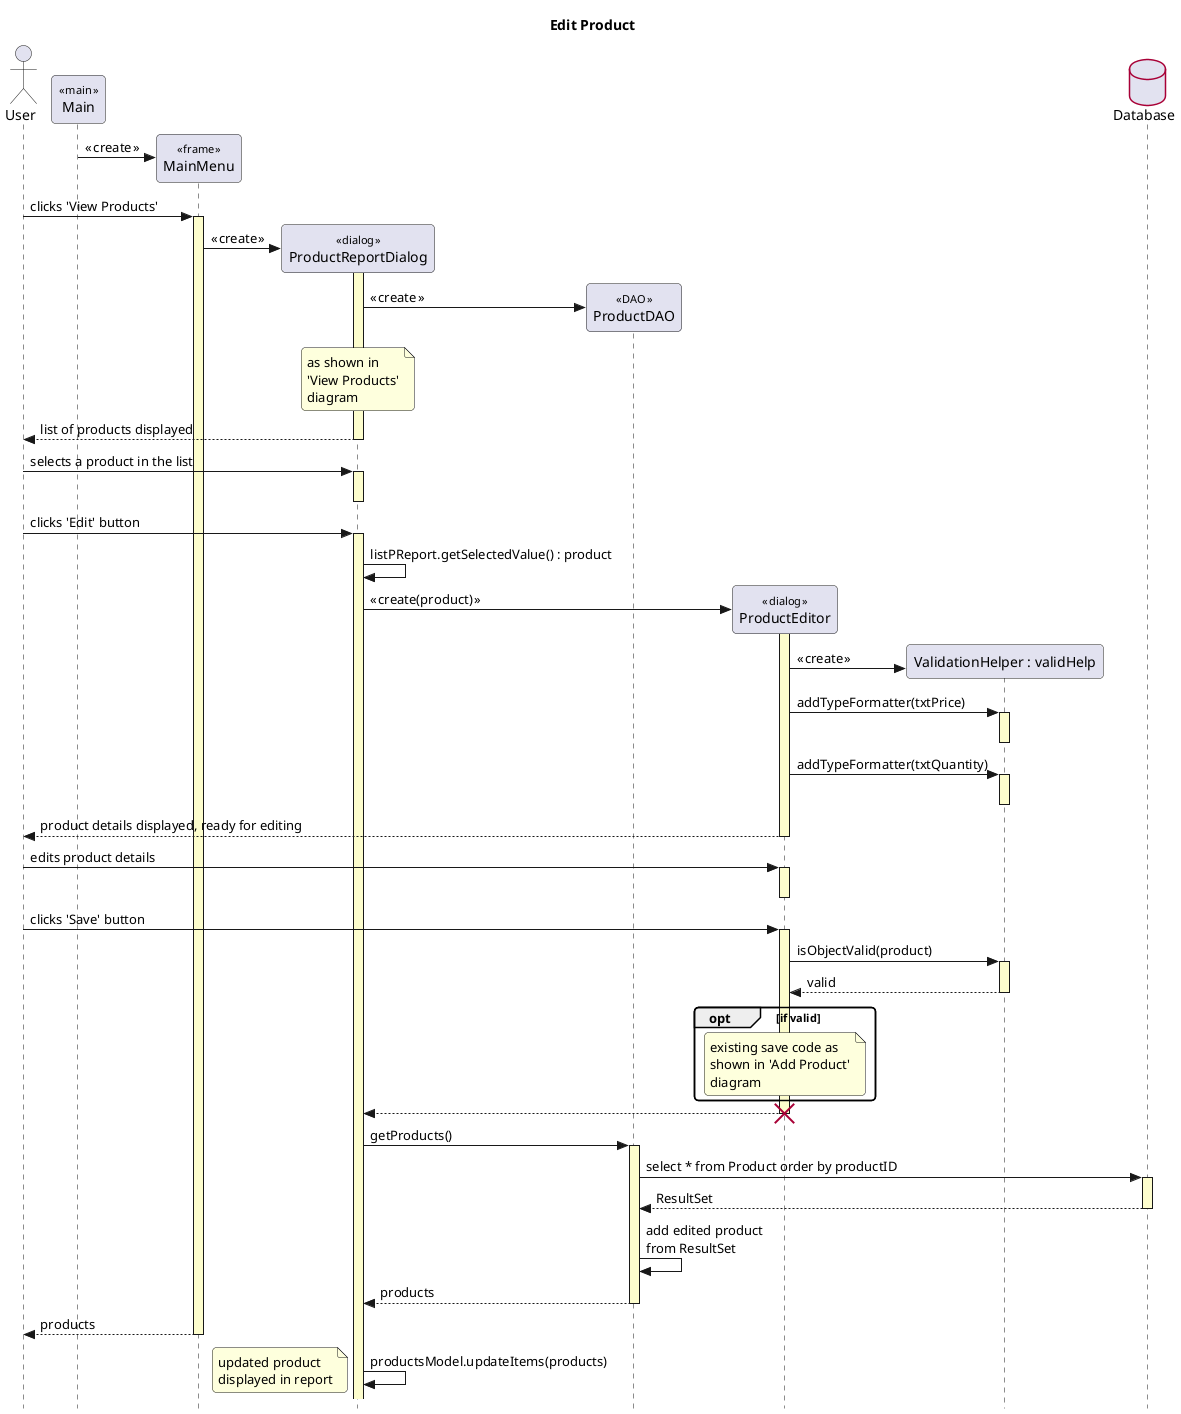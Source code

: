 @startuml

' style tweaks to make the diagram a little more readable
skinparam {
	Style strictuml
	RoundCorner 8

	Sequence {
		' make activations yellow too
		LifeLineBackgroundColor #FDFDCD

		' make stereotypes less ugly
		Stereotype {
			Font {
				Size 11
				Style plain
			}
		}
	}

	DatabaseBorderColor #A80036

}

title Edit Product

actor User as user
participant "Main" as main << main >>
participant "MainMenu" as menu << frame >>
participant "ProductReportDialog" as report << dialog >>
participant "ProductDAO" as dao << DAO >>
participant "ProductEditor" as editor << dialog >>
participant "ValidationHelper : validHelp" as validator
database "Database" as db

create menu
main -> menu : « create »

user -> menu : clicks 'View Products'
activate menu

create report
menu -> report : « create »

activate report
create dao
report -> dao: « create »


note over report: as shown in\n'View Products'\ndiagram
user <-- report : list of products displayed

deactivate report

user -> report++ : selects a product in the list
report--

user -> report : clicks 'Edit' button
activate report

report -> report : listPReport.getSelectedValue() : product

create editor
report -> editor++ : « create(product) »


create validator
editor -> validator : « create »


editor -> validator++ : addTypeFormatter(txtPrice)
validator--

editor -> validator++ : addTypeFormatter(txtQuantity)
validator--


user <-- editor : product details displayed, ready for editing
deactivate editor

user -> editor++ : edits product details
editor--

user -> editor : clicks 'Save' button
editor++
editor -> validator++ : isObjectValid(product)
return valid
opt if valid
note over editor: existing save code as\nshown in 'Add Product'\ndiagram
end
editor --> report
editor--
destroy editor

report -> dao++ : getProducts()
dao -> db++ : select * from Product order by productID
return ResultSet
dao -> dao : add edited product\nfrom ResultSet
return products
dao--

return products

report -> report : productsModel.updateItems(products)

note left: updated product\ndisplayed in report

@enduml
